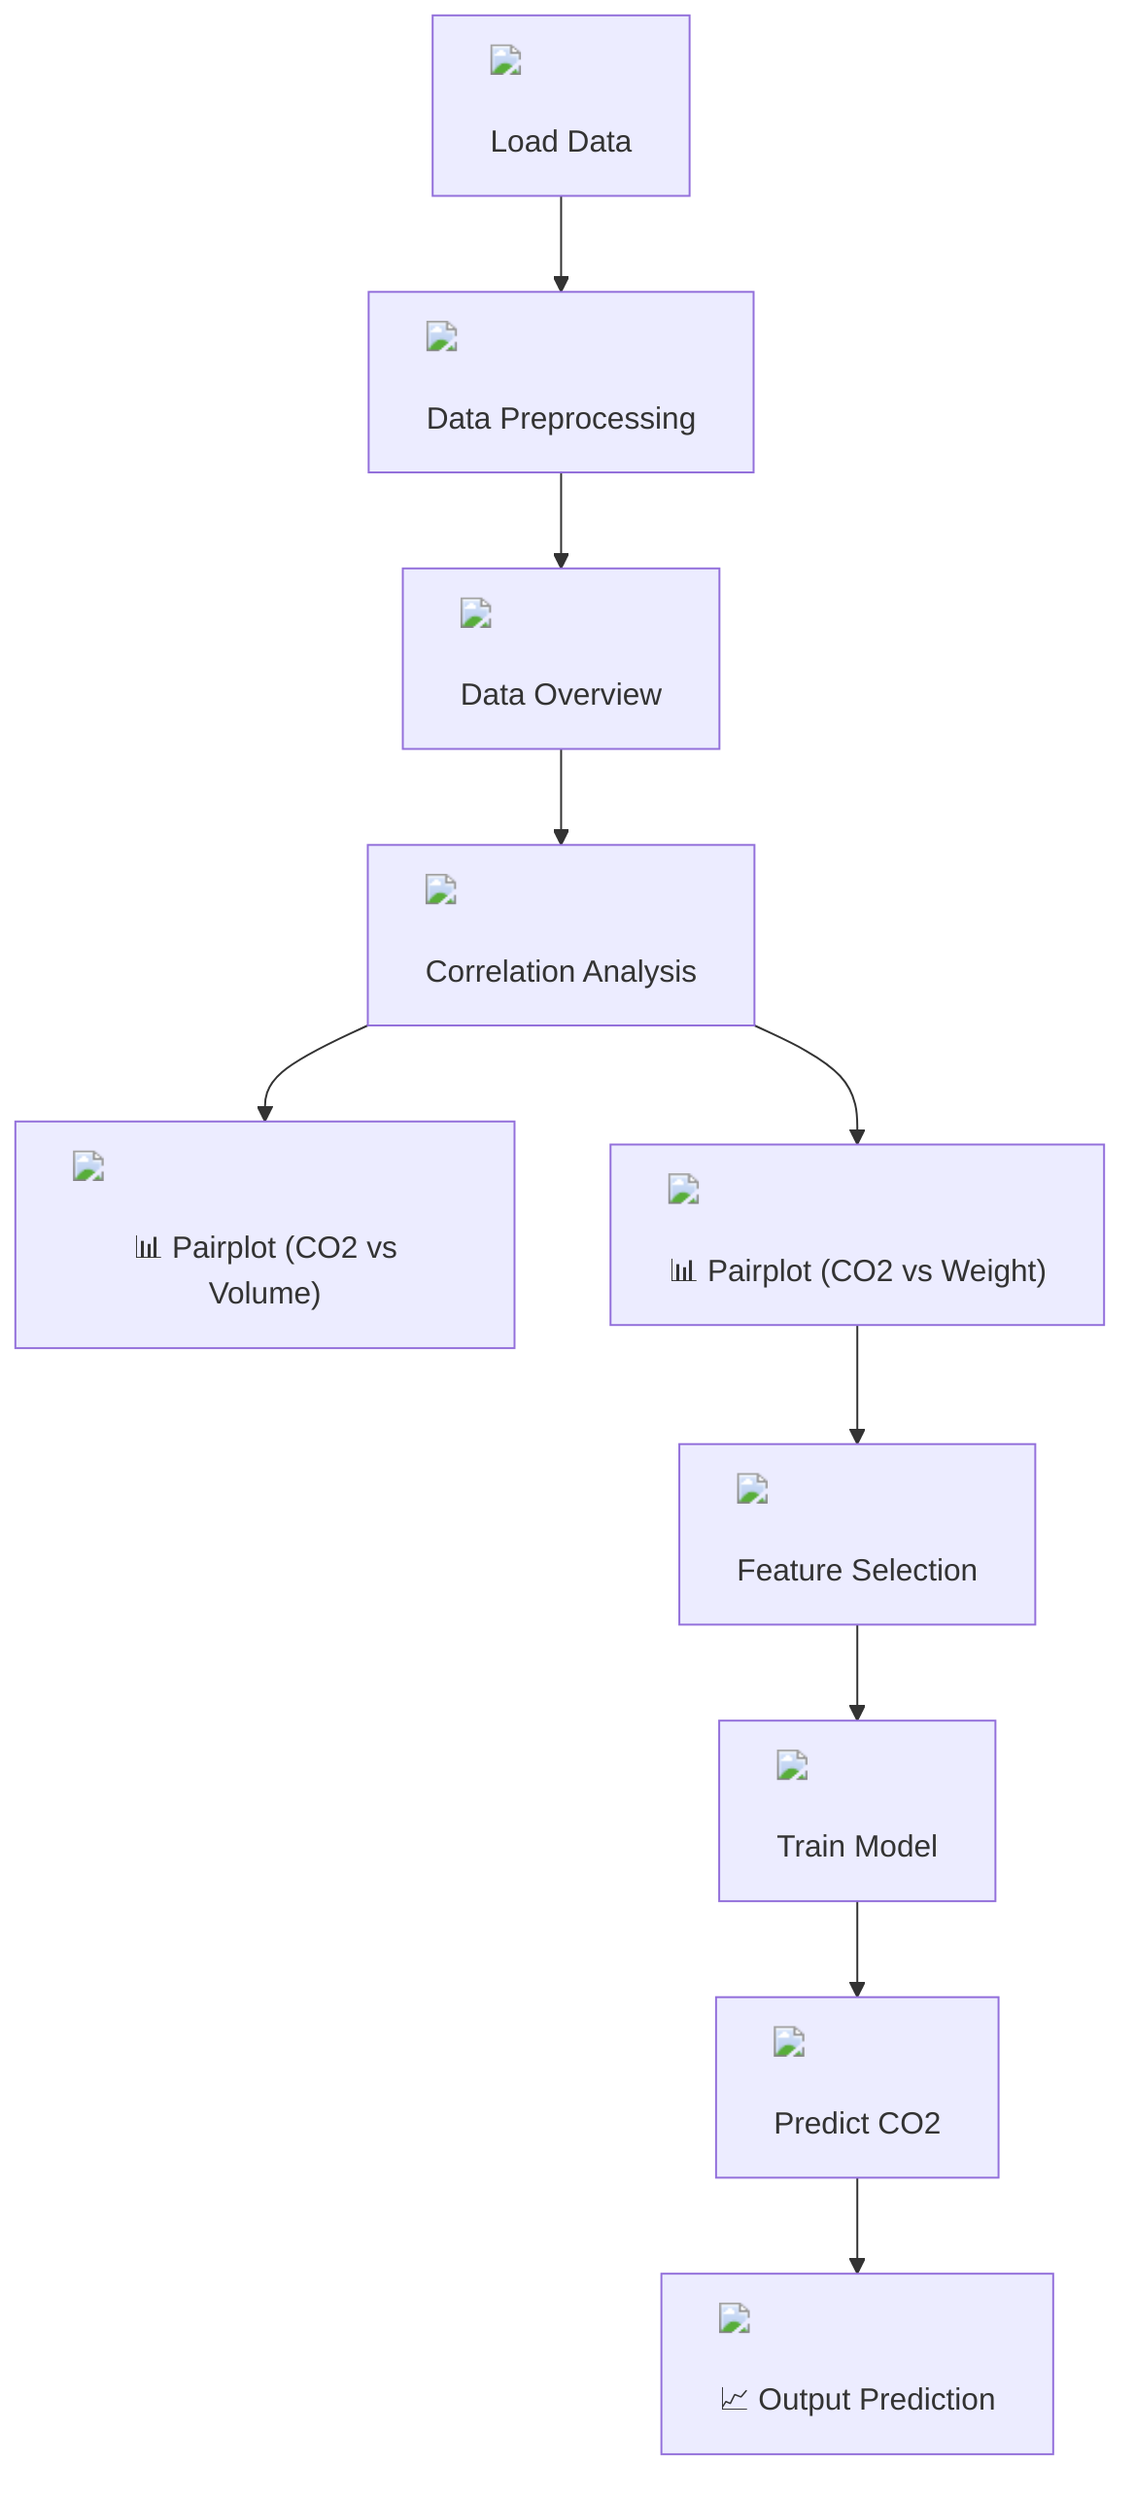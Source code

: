 flowchart TD
    A["<img src='file.svg'/> <br/> Load Data"] --> B["<img src='table.svg'/> <br/> Data Preprocessing"]
    B --> C["<img src='table.svg'/> <br/> Data Overview"]
    C --> D["<img src='table.svg'/> <br/> Correlation Analysis"]
    D --> E["<img src='scatter_plot_template.svg'/> <br/> 📊 Pairplot (CO2 vs Volume)"]
    D --> F["<img src='scatter_plot_template.svg'/> <br/> 📊 Pairplot (CO2 vs Weight)"]
    F --> G["<img src='column_split.svg'/> <br/> Feature Selection"]
    G --> H["<img src='brain.svg'/> <br/> Train Model"]
    H --> I["<img src='brain.svg'/> <br/> Predict CO2"]
    I --> J["<img src='image.svg'/> <br/> 📈 Output Prediction"]